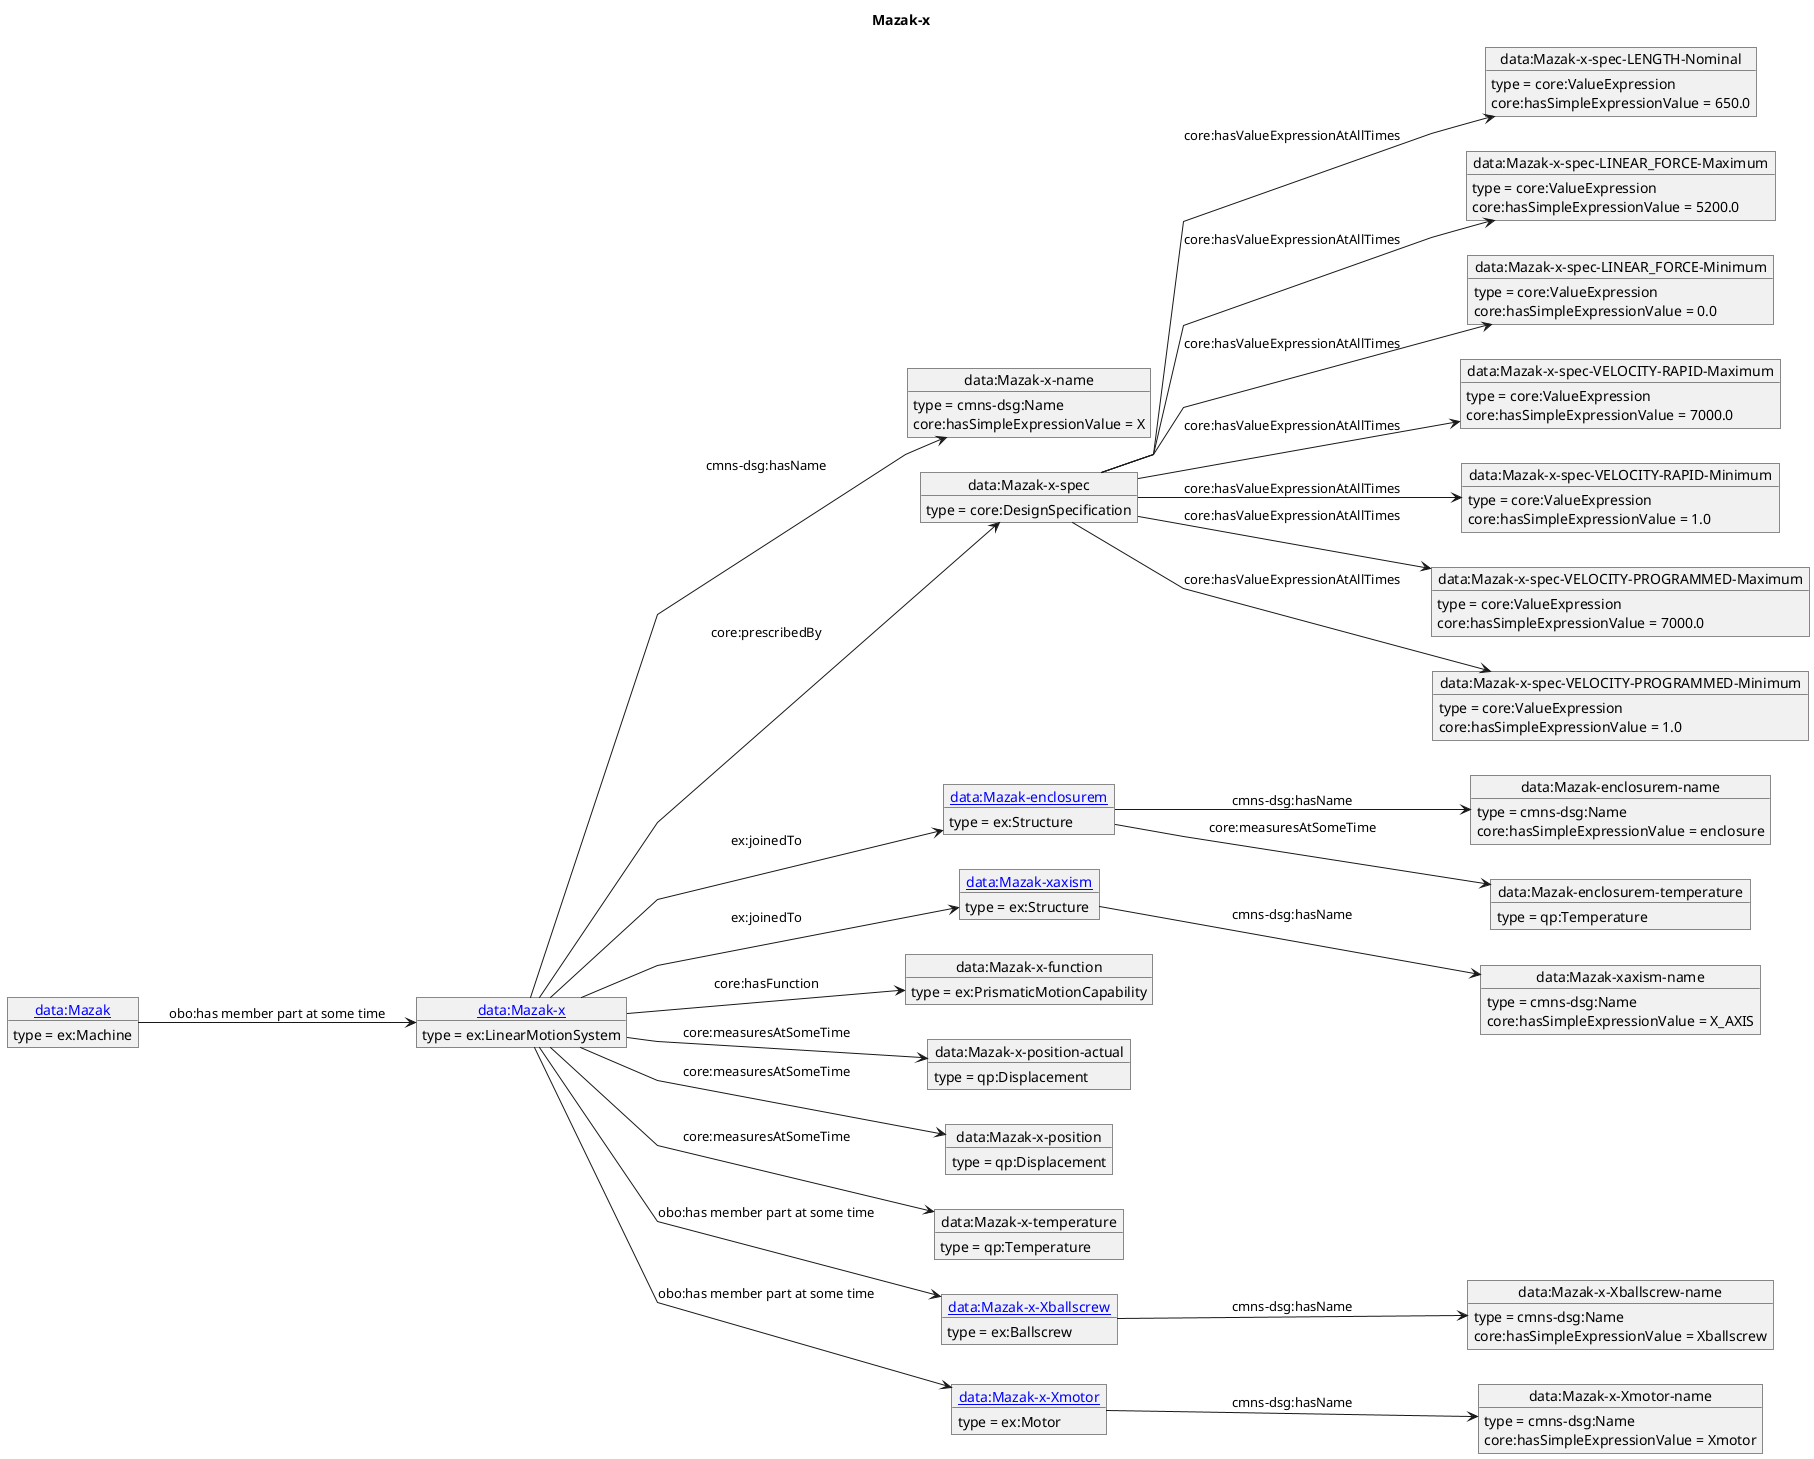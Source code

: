 @startuml
skinparam linetype polyline
left to right direction
title Mazak-x
object "[[./Mazak-x.html data:Mazak-x]]" as o1 {
 type = ex:LinearMotionSystem
 }
object "data:Mazak-x-name" as o2 {
 type = cmns-dsg:Name
 }
object "data:Mazak-x-spec" as o3 {
 type = core:DesignSpecification
 }
object "data:Mazak-x-spec-LENGTH-Nominal" as o4 {
 type = core:ValueExpression
 }
object "data:Mazak-x-spec-LINEAR_FORCE-Maximum" as o5 {
 type = core:ValueExpression
 }
object "data:Mazak-x-spec-LINEAR_FORCE-Minimum" as o6 {
 type = core:ValueExpression
 }
object "data:Mazak-x-spec-VELOCITY-RAPID-Maximum" as o7 {
 type = core:ValueExpression
 }
object "data:Mazak-x-spec-VELOCITY-RAPID-Minimum" as o8 {
 type = core:ValueExpression
 }
object "data:Mazak-x-spec-VELOCITY-PROGRAMMED-Maximum" as o9 {
 type = core:ValueExpression
 }
object "data:Mazak-x-spec-VELOCITY-PROGRAMMED-Minimum" as o10 {
 type = core:ValueExpression
 }
object "[[./Mazak-enclosurem.html data:Mazak-enclosurem]]" as o11 {
 type = ex:Structure
 }
object "data:Mazak-enclosurem-name" as o12 {
 type = cmns-dsg:Name
 }
object "data:Mazak-enclosurem-temperature" as o13 {
 type = qp:Temperature
 }
object "[[./Mazak-xaxism.html data:Mazak-xaxism]]" as o14 {
 type = ex:Structure
 }
object "data:Mazak-xaxism-name" as o15 {
 type = cmns-dsg:Name
 }
object "data:Mazak-x-function" as o16 {
 type = ex:PrismaticMotionCapability
 }
object "data:Mazak-x-position-actual" as o17 {
 type = qp:Displacement
 }
object "data:Mazak-x-position" as o18 {
 type = qp:Displacement
 }
object "data:Mazak-x-temperature" as o19 {
 type = qp:Temperature
 }
object "[[./Mazak-x-Xballscrew.html data:Mazak-x-Xballscrew]]" as o20 {
 type = ex:Ballscrew
 }
object "data:Mazak-x-Xballscrew-name" as o21 {
 type = cmns-dsg:Name
 }
object "[[./Mazak-x-Xmotor.html data:Mazak-x-Xmotor]]" as o22 {
 type = ex:Motor
 }
object "data:Mazak-x-Xmotor-name" as o23 {
 type = cmns-dsg:Name
 }
object "[[./Mazak.html data:Mazak]]" as o24 {
 type = ex:Machine
 }
o1 --> o2 : cmns-dsg:hasName
o2 : core:hasSimpleExpressionValue = X
o1 --> o3 : core:prescribedBy
o3 --> o4 : core:hasValueExpressionAtAllTimes
o4 : core:hasSimpleExpressionValue = 650.0
o3 --> o5 : core:hasValueExpressionAtAllTimes
o5 : core:hasSimpleExpressionValue = 5200.0
o3 --> o6 : core:hasValueExpressionAtAllTimes
o6 : core:hasSimpleExpressionValue = 0.0
o3 --> o7 : core:hasValueExpressionAtAllTimes
o7 : core:hasSimpleExpressionValue = 7000.0
o3 --> o8 : core:hasValueExpressionAtAllTimes
o8 : core:hasSimpleExpressionValue = 1.0
o3 --> o9 : core:hasValueExpressionAtAllTimes
o9 : core:hasSimpleExpressionValue = 7000.0
o3 --> o10 : core:hasValueExpressionAtAllTimes
o10 : core:hasSimpleExpressionValue = 1.0
o1 --> o11 : ex:joinedTo
o11 --> o12 : cmns-dsg:hasName
o12 : core:hasSimpleExpressionValue = enclosure
o11 --> o13 : core:measuresAtSomeTime
o1 --> o14 : ex:joinedTo
o14 --> o15 : cmns-dsg:hasName
o15 : core:hasSimpleExpressionValue = X_AXIS
o1 --> o16 : core:hasFunction
o1 --> o17 : core:measuresAtSomeTime
o1 --> o18 : core:measuresAtSomeTime
o1 --> o19 : core:measuresAtSomeTime
o1 --> o20 : obo:has member part at some time
o20 --> o21 : cmns-dsg:hasName
o21 : core:hasSimpleExpressionValue = Xballscrew
o1 --> o22 : obo:has member part at some time
o22 --> o23 : cmns-dsg:hasName
o23 : core:hasSimpleExpressionValue = Xmotor
o24 --> o1 : obo:has member part at some time
@enduml
